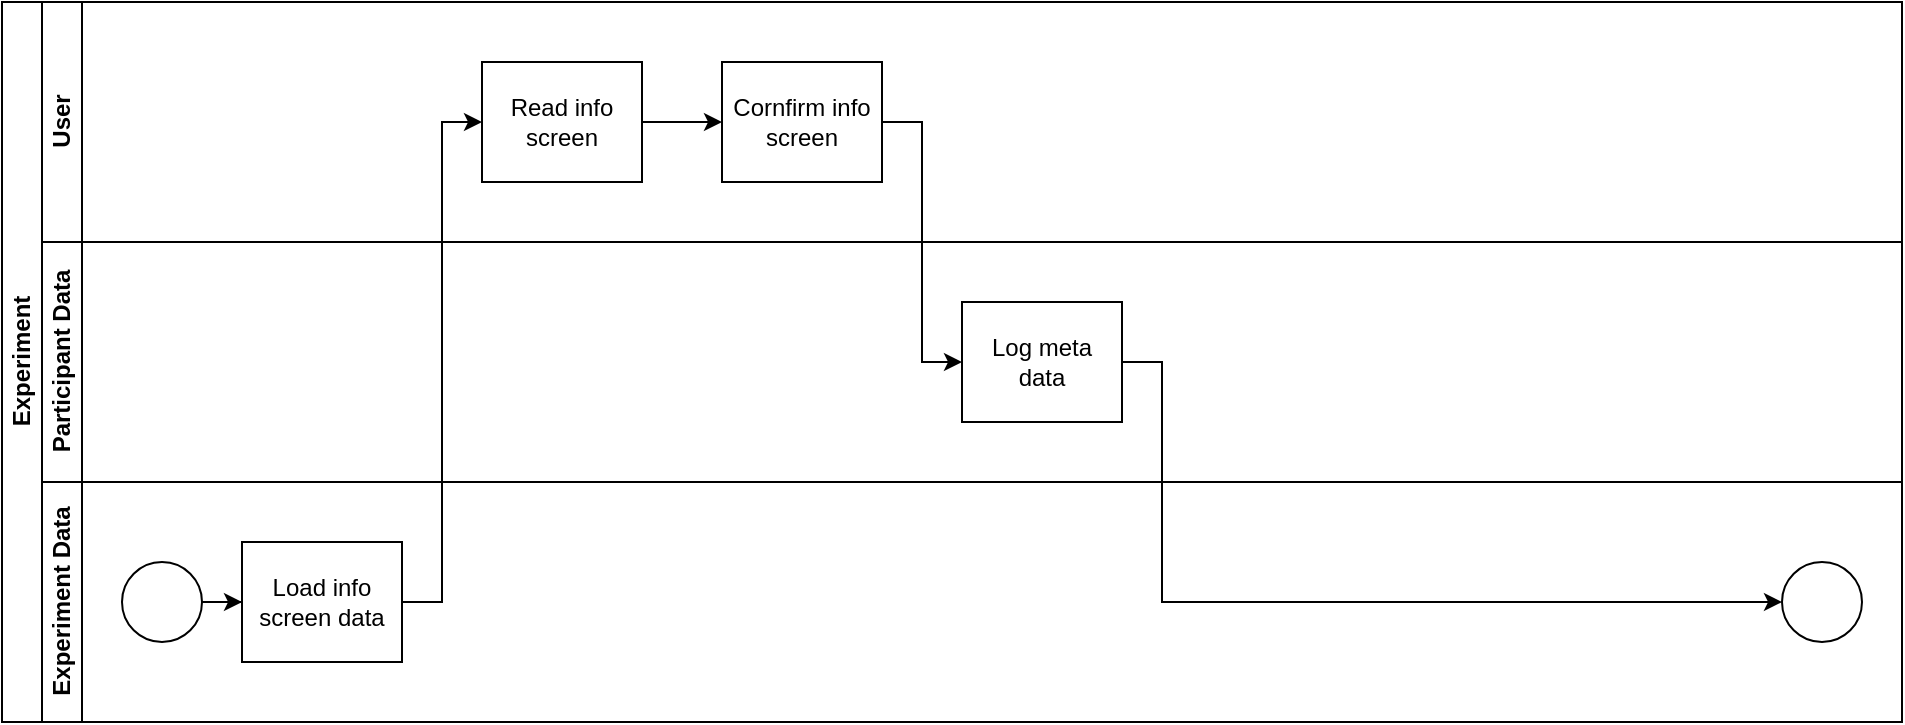 <mxfile version="21.6.1" type="device">
  <diagram id="prtHgNgQTEPvFCAcTncT" name="Page-1">
    <mxGraphModel dx="1421" dy="824" grid="1" gridSize="10" guides="1" tooltips="1" connect="1" arrows="1" fold="1" page="1" pageScale="1" pageWidth="950" pageHeight="360" math="0" shadow="0">
      <root>
        <mxCell id="0" />
        <mxCell id="1" parent="0" />
        <mxCell id="dNxyNK7c78bLwvsdeMH5-19" value="&lt;font style=&quot;font-size: 12px;&quot;&gt;Experiment&lt;/font&gt;" style="swimlane;html=1;childLayout=stackLayout;resizeParent=1;resizeParentMax=0;horizontal=0;startSize=20;horizontalStack=0;" parent="1" vertex="1">
          <mxGeometry width="950" height="360" as="geometry" />
        </mxCell>
        <mxCell id="dNxyNK7c78bLwvsdeMH5-20" value="&lt;font style=&quot;font-size: 12px;&quot;&gt;User&lt;/font&gt;" style="swimlane;html=1;startSize=20;horizontal=0;" parent="dNxyNK7c78bLwvsdeMH5-19" vertex="1">
          <mxGeometry x="20" width="930" height="120" as="geometry" />
        </mxCell>
        <mxCell id="o437qxbtlaY5b0jRWPBB-9" style="edgeStyle=orthogonalEdgeStyle;rounded=0;orthogonalLoop=1;jettySize=auto;html=1;entryX=0;entryY=0.5;entryDx=0;entryDy=0;" parent="dNxyNK7c78bLwvsdeMH5-20" source="dNxyNK7c78bLwvsdeMH5-34" target="o437qxbtlaY5b0jRWPBB-7" edge="1">
          <mxGeometry relative="1" as="geometry" />
        </mxCell>
        <mxCell id="dNxyNK7c78bLwvsdeMH5-34" value="Read info screen" style="rounded=0;whiteSpace=wrap;html=1;fontFamily=Helvetica;fontSize=12;fontColor=#000000;align=center;" parent="dNxyNK7c78bLwvsdeMH5-20" vertex="1">
          <mxGeometry x="220" y="30" width="80" height="60" as="geometry" />
        </mxCell>
        <mxCell id="o437qxbtlaY5b0jRWPBB-7" value="Cornfirm info screen" style="rounded=0;whiteSpace=wrap;html=1;fontFamily=Helvetica;fontSize=12;fontColor=#000000;align=center;" parent="dNxyNK7c78bLwvsdeMH5-20" vertex="1">
          <mxGeometry x="340" y="30" width="80" height="60" as="geometry" />
        </mxCell>
        <mxCell id="dNxyNK7c78bLwvsdeMH5-21" value="&lt;font style=&quot;font-size: 12px;&quot;&gt;Participant Data&lt;/font&gt;" style="swimlane;html=1;startSize=20;horizontal=0;" parent="dNxyNK7c78bLwvsdeMH5-19" vertex="1">
          <mxGeometry x="20" y="120" width="930" height="120" as="geometry" />
        </mxCell>
        <mxCell id="WSmSX_3TVf46EgoOAQ_6-21" style="edgeStyle=orthogonalEdgeStyle;rounded=0;orthogonalLoop=1;jettySize=auto;html=1;entryX=0;entryY=0.5;entryDx=0;entryDy=0;" parent="dNxyNK7c78bLwvsdeMH5-21" edge="1">
          <mxGeometry relative="1" as="geometry">
            <mxPoint x="530" y="60" as="sourcePoint" />
          </mxGeometry>
        </mxCell>
        <mxCell id="WSmSX_3TVf46EgoOAQ_6-23" style="edgeStyle=orthogonalEdgeStyle;rounded=0;orthogonalLoop=1;jettySize=auto;html=1;entryX=0;entryY=0.5;entryDx=0;entryDy=0;" parent="dNxyNK7c78bLwvsdeMH5-21" edge="1">
          <mxGeometry relative="1" as="geometry">
            <mxPoint x="590" y="60" as="sourcePoint" />
          </mxGeometry>
        </mxCell>
        <mxCell id="gATGyOy25hGQbI29-QjJ-5" style="edgeStyle=orthogonalEdgeStyle;rounded=0;orthogonalLoop=1;jettySize=auto;html=1;entryX=0;entryY=0.5;entryDx=0;entryDy=0;exitX=0.5;exitY=0;exitDx=0;exitDy=0;" parent="dNxyNK7c78bLwvsdeMH5-21" edge="1">
          <mxGeometry relative="1" as="geometry">
            <Array as="points">
              <mxPoint x="1010" y="20" />
              <mxPoint x="780" y="20" />
              <mxPoint x="780" y="100" />
              <mxPoint x="610" y="100" />
              <mxPoint x="610" y="50" />
            </Array>
            <mxPoint x="630" y="50" as="targetPoint" />
          </mxGeometry>
        </mxCell>
        <mxCell id="7WFHJHXCiqYY5alDWAtv-2" value="Log meta &lt;br&gt;data" style="rounded=0;whiteSpace=wrap;html=1;fontFamily=Helvetica;fontSize=12;fontColor=#000000;align=center;" parent="dNxyNK7c78bLwvsdeMH5-21" vertex="1">
          <mxGeometry x="460" y="30" width="80" height="60" as="geometry" />
        </mxCell>
        <mxCell id="dNxyNK7c78bLwvsdeMH5-22" value="&lt;font style=&quot;font-size: 12px;&quot;&gt;Experiment Data&lt;/font&gt;" style="swimlane;html=1;startSize=20;horizontal=0;" parent="dNxyNK7c78bLwvsdeMH5-19" vertex="1">
          <mxGeometry x="20" y="240" width="930" height="120" as="geometry" />
        </mxCell>
        <mxCell id="dNxyNK7c78bLwvsdeMH5-23" value="" style="ellipse;whiteSpace=wrap;html=1;labelBorderColor=default;labelBackgroundColor=default;" parent="dNxyNK7c78bLwvsdeMH5-22" vertex="1">
          <mxGeometry x="40" y="40" width="40" height="40" as="geometry" />
        </mxCell>
        <mxCell id="dNxyNK7c78bLwvsdeMH5-32" value="" style="ellipse;whiteSpace=wrap;html=1;" parent="dNxyNK7c78bLwvsdeMH5-22" vertex="1">
          <mxGeometry x="870" y="40" width="40" height="40" as="geometry" />
        </mxCell>
        <mxCell id="WSmSX_3TVf46EgoOAQ_6-4" value="Load info screen data" style="rounded=0;whiteSpace=wrap;html=1;fontFamily=Helvetica;fontSize=12;fontColor=#000000;align=center;" parent="dNxyNK7c78bLwvsdeMH5-22" vertex="1">
          <mxGeometry x="100" y="30" width="80" height="60" as="geometry" />
        </mxCell>
        <mxCell id="WSmSX_3TVf46EgoOAQ_6-8" style="edgeStyle=orthogonalEdgeStyle;rounded=0;orthogonalLoop=1;jettySize=auto;html=1;entryX=0;entryY=0.5;entryDx=0;entryDy=0;" parent="dNxyNK7c78bLwvsdeMH5-22" source="dNxyNK7c78bLwvsdeMH5-23" target="WSmSX_3TVf46EgoOAQ_6-4" edge="1">
          <mxGeometry relative="1" as="geometry" />
        </mxCell>
        <mxCell id="WSmSX_3TVf46EgoOAQ_6-12" style="edgeStyle=orthogonalEdgeStyle;rounded=0;orthogonalLoop=1;jettySize=auto;html=1;entryX=0.5;entryY=0;entryDx=0;entryDy=0;" parent="dNxyNK7c78bLwvsdeMH5-19" edge="1">
          <mxGeometry relative="1" as="geometry">
            <mxPoint x="510" y="150" as="targetPoint" />
          </mxGeometry>
        </mxCell>
        <mxCell id="WSmSX_3TVf46EgoOAQ_6-13" value="No participant &lt;br&gt;chosen" style="edgeLabel;html=1;align=center;verticalAlign=middle;resizable=0;points=[];" parent="WSmSX_3TVf46EgoOAQ_6-12" vertex="1" connectable="0">
          <mxGeometry x="747" y="2" relative="1" as="geometry">
            <mxPoint x="38" y="-25" as="offset" />
          </mxGeometry>
        </mxCell>
        <mxCell id="7uPW_eYRZqSrtQjB_KPH-4" value="No Participant &lt;br&gt;Chosen" style="edgeLabel;html=1;align=center;verticalAlign=middle;resizable=0;points=[];" parent="WSmSX_3TVf46EgoOAQ_6-12" vertex="1" connectable="0">
          <mxGeometry x="-0.385" y="-2" relative="1" as="geometry">
            <mxPoint as="offset" />
          </mxGeometry>
        </mxCell>
        <mxCell id="WSmSX_3TVf46EgoOAQ_6-22" style="edgeStyle=orthogonalEdgeStyle;rounded=0;orthogonalLoop=1;jettySize=auto;html=1;entryX=0.5;entryY=0;entryDx=0;entryDy=0;" parent="dNxyNK7c78bLwvsdeMH5-19" edge="1">
          <mxGeometry relative="1" as="geometry">
            <mxPoint x="530" y="60" as="sourcePoint" />
          </mxGeometry>
        </mxCell>
        <mxCell id="7uPW_eYRZqSrtQjB_KPH-5" value="Participant &lt;br&gt;Chosen" style="edgeLabel;html=1;align=center;verticalAlign=middle;resizable=0;points=[];" parent="WSmSX_3TVf46EgoOAQ_6-22" vertex="1" connectable="0">
          <mxGeometry x="-0.713" y="3" relative="1" as="geometry">
            <mxPoint x="38" y="23" as="offset" />
          </mxGeometry>
        </mxCell>
        <mxCell id="7uPW_eYRZqSrtQjB_KPH-7" style="edgeStyle=orthogonalEdgeStyle;rounded=0;orthogonalLoop=1;jettySize=auto;html=1;entryX=0;entryY=0.5;entryDx=0;entryDy=0;" parent="dNxyNK7c78bLwvsdeMH5-19" edge="1">
          <mxGeometry relative="1" as="geometry">
            <mxPoint x="730" y="170" as="sourcePoint" />
          </mxGeometry>
        </mxCell>
        <mxCell id="gATGyOy25hGQbI29-QjJ-3" style="edgeStyle=orthogonalEdgeStyle;rounded=0;orthogonalLoop=1;jettySize=auto;html=1;entryX=0;entryY=0.5;entryDx=0;entryDy=0;" parent="dNxyNK7c78bLwvsdeMH5-19" edge="1">
          <mxGeometry relative="1" as="geometry">
            <mxPoint x="850" y="60" as="sourcePoint" />
          </mxGeometry>
        </mxCell>
        <mxCell id="gATGyOy25hGQbI29-QjJ-4" style="edgeStyle=orthogonalEdgeStyle;rounded=0;orthogonalLoop=1;jettySize=auto;html=1;entryX=0;entryY=0.5;entryDx=0;entryDy=0;" parent="dNxyNK7c78bLwvsdeMH5-19" edge="1">
          <mxGeometry relative="1" as="geometry">
            <mxPoint x="970" y="420" as="sourcePoint" />
          </mxGeometry>
        </mxCell>
        <mxCell id="WSmSX_3TVf46EgoOAQ_6-7" style="edgeStyle=orthogonalEdgeStyle;rounded=0;orthogonalLoop=1;jettySize=auto;html=1;entryX=0;entryY=0.5;entryDx=0;entryDy=0;" parent="dNxyNK7c78bLwvsdeMH5-19" source="WSmSX_3TVf46EgoOAQ_6-4" target="dNxyNK7c78bLwvsdeMH5-34" edge="1">
          <mxGeometry relative="1" as="geometry" />
        </mxCell>
        <mxCell id="7WFHJHXCiqYY5alDWAtv-4" style="edgeStyle=orthogonalEdgeStyle;rounded=0;orthogonalLoop=1;jettySize=auto;html=1;entryX=0;entryY=0.5;entryDx=0;entryDy=0;" parent="dNxyNK7c78bLwvsdeMH5-19" source="7WFHJHXCiqYY5alDWAtv-2" target="dNxyNK7c78bLwvsdeMH5-32" edge="1">
          <mxGeometry relative="1" as="geometry">
            <Array as="points">
              <mxPoint x="580" y="180" />
              <mxPoint x="580" y="300" />
            </Array>
          </mxGeometry>
        </mxCell>
        <mxCell id="o437qxbtlaY5b0jRWPBB-10" style="edgeStyle=orthogonalEdgeStyle;rounded=0;orthogonalLoop=1;jettySize=auto;html=1;entryX=0;entryY=0.5;entryDx=0;entryDy=0;" parent="dNxyNK7c78bLwvsdeMH5-19" source="o437qxbtlaY5b0jRWPBB-7" target="7WFHJHXCiqYY5alDWAtv-2" edge="1">
          <mxGeometry relative="1" as="geometry" />
        </mxCell>
      </root>
    </mxGraphModel>
  </diagram>
</mxfile>
